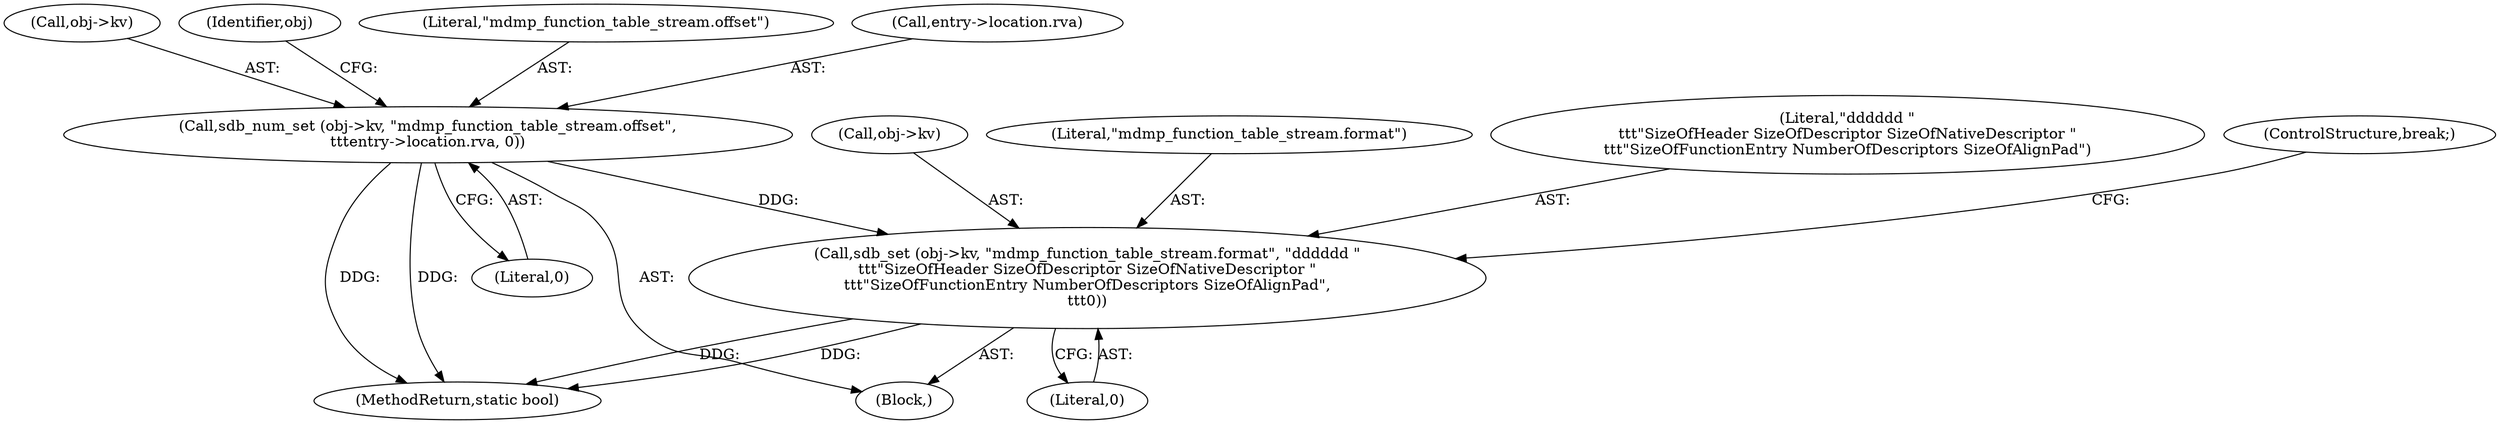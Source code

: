 digraph "0_radare2_40b021ba29c8f90ccf7c879fde2580bc73a17e8e_0@pointer" {
"1000767" [label="(Call,sdb_num_set (obj->kv, \"mdmp_function_table_stream.offset\",\n\t\t\tentry->location.rva, 0))"];
"1000778" [label="(Call,sdb_set (obj->kv, \"mdmp_function_table_stream.format\", \"dddddd \"\n\t\t\t\"SizeOfHeader SizeOfDescriptor SizeOfNativeDescriptor \"\n\t\t\t\"SizeOfFunctionEntry NumberOfDescriptors SizeOfAlignPad\",\n\t\t\t0))"];
"1000768" [label="(Call,obj->kv)"];
"1000777" [label="(Literal,0)"];
"1000778" [label="(Call,sdb_set (obj->kv, \"mdmp_function_table_stream.format\", \"dddddd \"\n\t\t\t\"SizeOfHeader SizeOfDescriptor SizeOfNativeDescriptor \"\n\t\t\t\"SizeOfFunctionEntry NumberOfDescriptors SizeOfAlignPad\",\n\t\t\t0))"];
"1000784" [label="(Literal,0)"];
"1000780" [label="(Identifier,obj)"];
"1001137" [label="(MethodReturn,static bool)"];
"1000771" [label="(Literal,\"mdmp_function_table_stream.offset\")"];
"1000772" [label="(Call,entry->location.rva)"];
"1000779" [label="(Call,obj->kv)"];
"1000782" [label="(Literal,\"mdmp_function_table_stream.format\")"];
"1000767" [label="(Call,sdb_num_set (obj->kv, \"mdmp_function_table_stream.offset\",\n\t\t\tentry->location.rva, 0))"];
"1000166" [label="(Block,)"];
"1000783" [label="(Literal,\"dddddd \"\n\t\t\t\"SizeOfHeader SizeOfDescriptor SizeOfNativeDescriptor \"\n\t\t\t\"SizeOfFunctionEntry NumberOfDescriptors SizeOfAlignPad\")"];
"1000785" [label="(ControlStructure,break;)"];
"1000767" -> "1000166"  [label="AST: "];
"1000767" -> "1000777"  [label="CFG: "];
"1000768" -> "1000767"  [label="AST: "];
"1000771" -> "1000767"  [label="AST: "];
"1000772" -> "1000767"  [label="AST: "];
"1000777" -> "1000767"  [label="AST: "];
"1000780" -> "1000767"  [label="CFG: "];
"1000767" -> "1001137"  [label="DDG: "];
"1000767" -> "1001137"  [label="DDG: "];
"1000767" -> "1000778"  [label="DDG: "];
"1000778" -> "1000166"  [label="AST: "];
"1000778" -> "1000784"  [label="CFG: "];
"1000779" -> "1000778"  [label="AST: "];
"1000782" -> "1000778"  [label="AST: "];
"1000783" -> "1000778"  [label="AST: "];
"1000784" -> "1000778"  [label="AST: "];
"1000785" -> "1000778"  [label="CFG: "];
"1000778" -> "1001137"  [label="DDG: "];
"1000778" -> "1001137"  [label="DDG: "];
}
